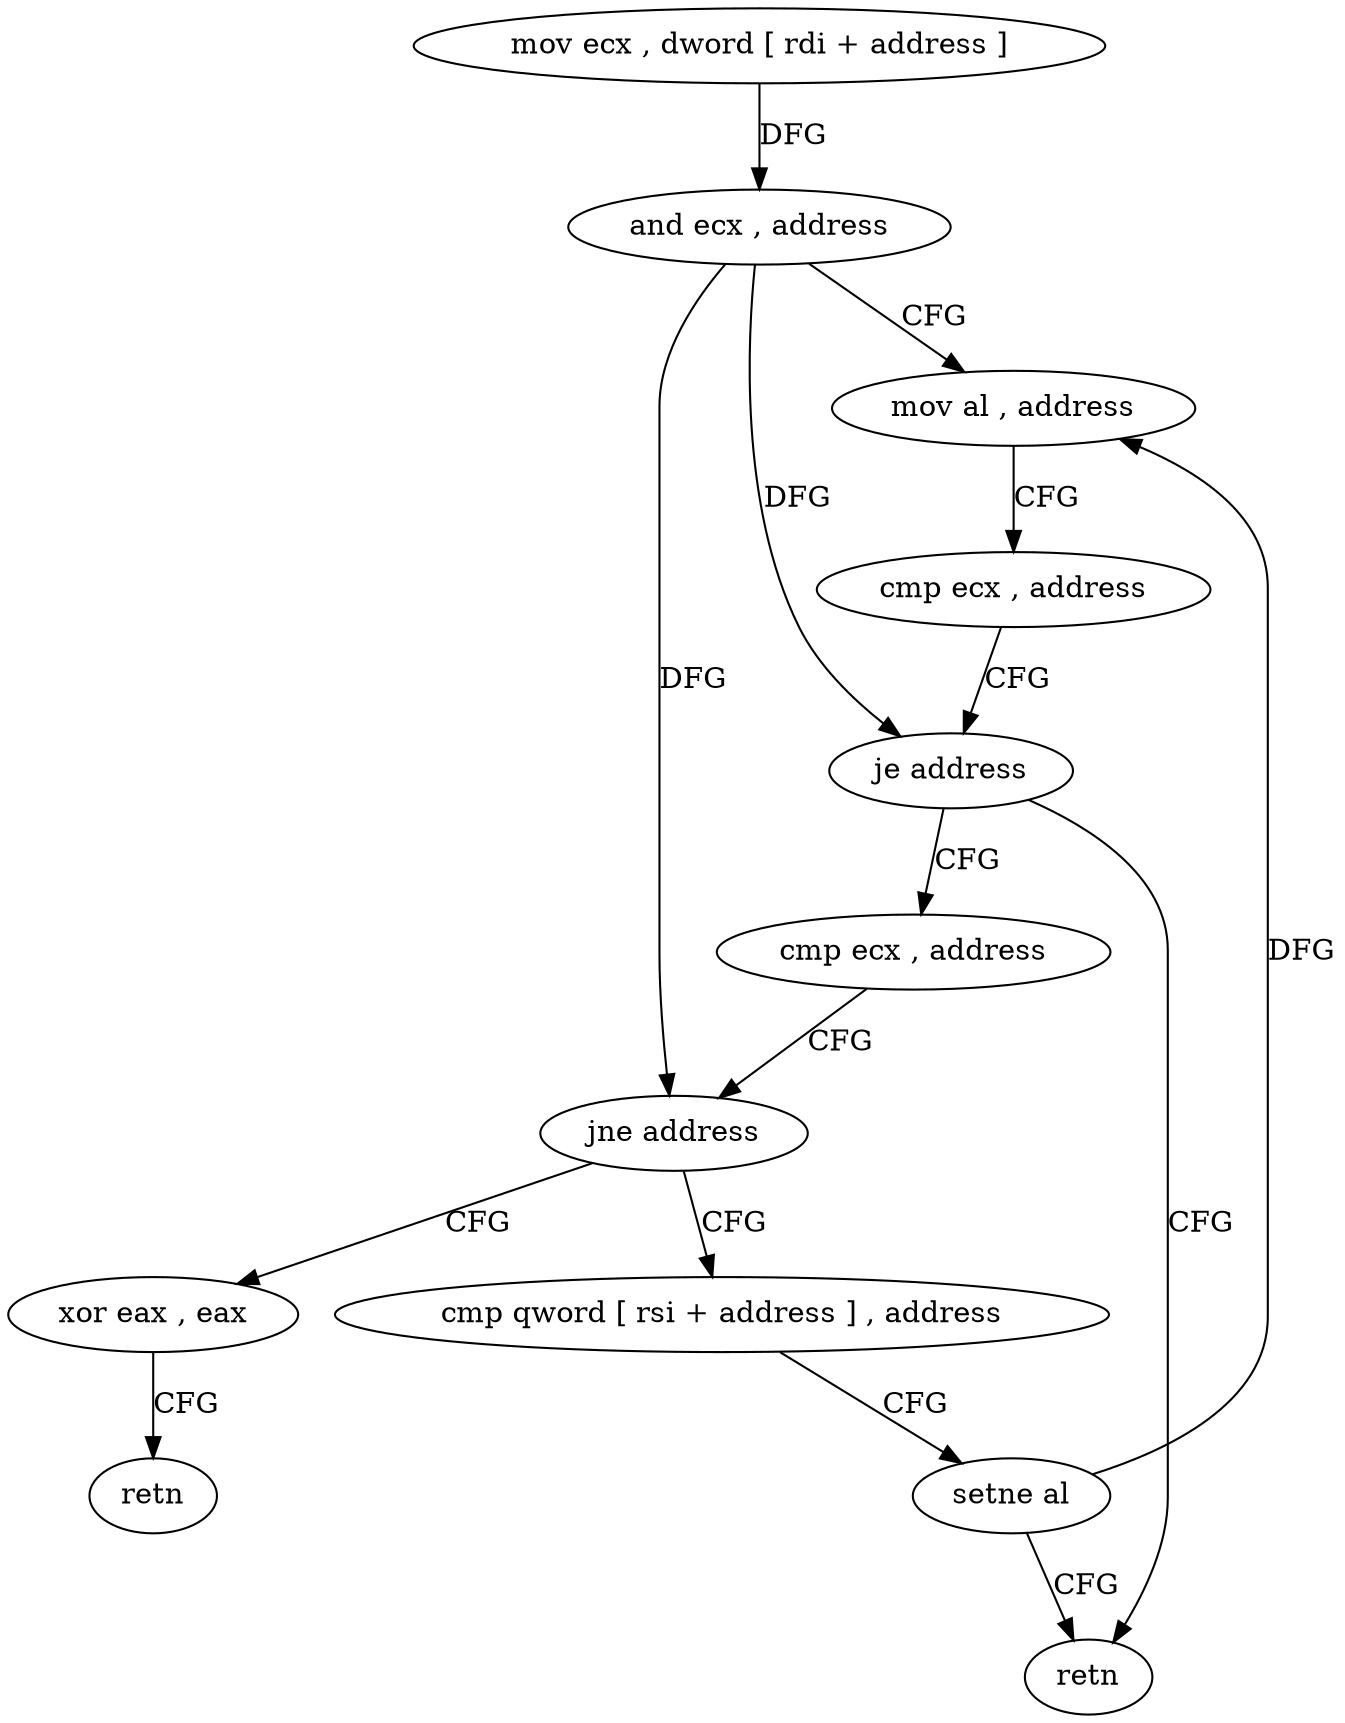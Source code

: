 digraph "func" {
"4233024" [label = "mov ecx , dword [ rdi + address ]" ]
"4233027" [label = "and ecx , address" ]
"4233030" [label = "mov al , address" ]
"4233032" [label = "cmp ecx , address" ]
"4233035" [label = "je address" ]
"4233050" [label = "retn" ]
"4233037" [label = "cmp ecx , address" ]
"4233040" [label = "jne address" ]
"4233051" [label = "xor eax , eax" ]
"4233042" [label = "cmp qword [ rsi + address ] , address" ]
"4233053" [label = "retn" ]
"4233047" [label = "setne al" ]
"4233024" -> "4233027" [ label = "DFG" ]
"4233027" -> "4233030" [ label = "CFG" ]
"4233027" -> "4233035" [ label = "DFG" ]
"4233027" -> "4233040" [ label = "DFG" ]
"4233030" -> "4233032" [ label = "CFG" ]
"4233032" -> "4233035" [ label = "CFG" ]
"4233035" -> "4233050" [ label = "CFG" ]
"4233035" -> "4233037" [ label = "CFG" ]
"4233037" -> "4233040" [ label = "CFG" ]
"4233040" -> "4233051" [ label = "CFG" ]
"4233040" -> "4233042" [ label = "CFG" ]
"4233051" -> "4233053" [ label = "CFG" ]
"4233042" -> "4233047" [ label = "CFG" ]
"4233047" -> "4233050" [ label = "CFG" ]
"4233047" -> "4233030" [ label = "DFG" ]
}
